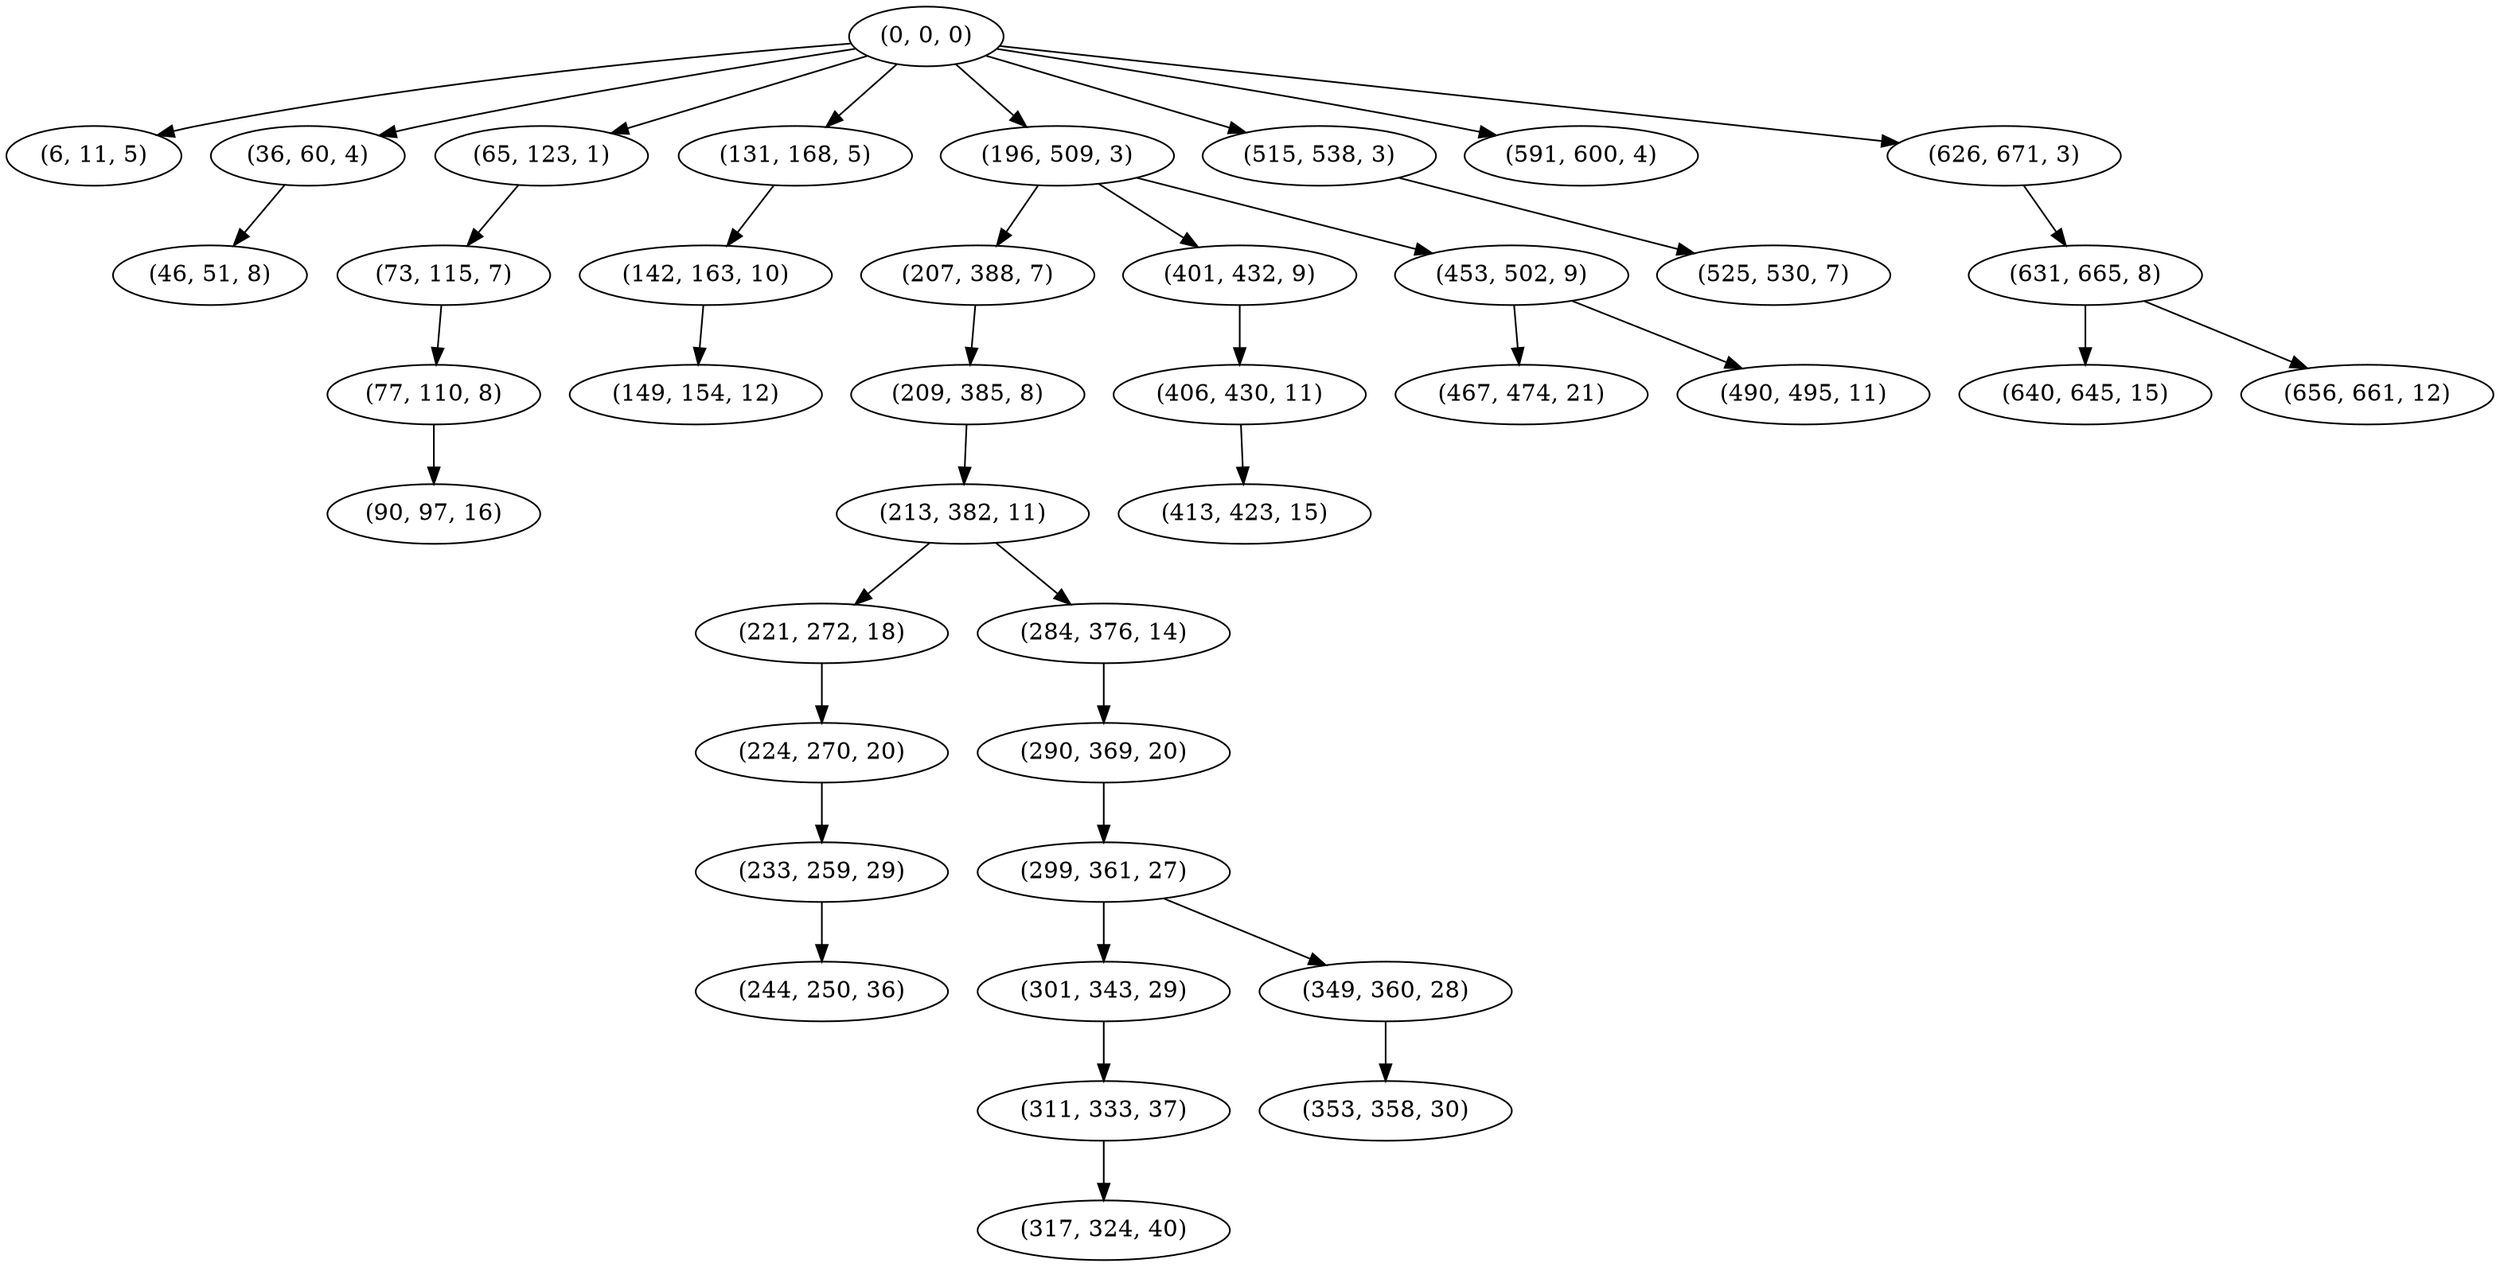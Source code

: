 digraph tree {
    "(0, 0, 0)";
    "(6, 11, 5)";
    "(36, 60, 4)";
    "(46, 51, 8)";
    "(65, 123, 1)";
    "(73, 115, 7)";
    "(77, 110, 8)";
    "(90, 97, 16)";
    "(131, 168, 5)";
    "(142, 163, 10)";
    "(149, 154, 12)";
    "(196, 509, 3)";
    "(207, 388, 7)";
    "(209, 385, 8)";
    "(213, 382, 11)";
    "(221, 272, 18)";
    "(224, 270, 20)";
    "(233, 259, 29)";
    "(244, 250, 36)";
    "(284, 376, 14)";
    "(290, 369, 20)";
    "(299, 361, 27)";
    "(301, 343, 29)";
    "(311, 333, 37)";
    "(317, 324, 40)";
    "(349, 360, 28)";
    "(353, 358, 30)";
    "(401, 432, 9)";
    "(406, 430, 11)";
    "(413, 423, 15)";
    "(453, 502, 9)";
    "(467, 474, 21)";
    "(490, 495, 11)";
    "(515, 538, 3)";
    "(525, 530, 7)";
    "(591, 600, 4)";
    "(626, 671, 3)";
    "(631, 665, 8)";
    "(640, 645, 15)";
    "(656, 661, 12)";
    "(0, 0, 0)" -> "(6, 11, 5)";
    "(0, 0, 0)" -> "(36, 60, 4)";
    "(0, 0, 0)" -> "(65, 123, 1)";
    "(0, 0, 0)" -> "(131, 168, 5)";
    "(0, 0, 0)" -> "(196, 509, 3)";
    "(0, 0, 0)" -> "(515, 538, 3)";
    "(0, 0, 0)" -> "(591, 600, 4)";
    "(0, 0, 0)" -> "(626, 671, 3)";
    "(36, 60, 4)" -> "(46, 51, 8)";
    "(65, 123, 1)" -> "(73, 115, 7)";
    "(73, 115, 7)" -> "(77, 110, 8)";
    "(77, 110, 8)" -> "(90, 97, 16)";
    "(131, 168, 5)" -> "(142, 163, 10)";
    "(142, 163, 10)" -> "(149, 154, 12)";
    "(196, 509, 3)" -> "(207, 388, 7)";
    "(196, 509, 3)" -> "(401, 432, 9)";
    "(196, 509, 3)" -> "(453, 502, 9)";
    "(207, 388, 7)" -> "(209, 385, 8)";
    "(209, 385, 8)" -> "(213, 382, 11)";
    "(213, 382, 11)" -> "(221, 272, 18)";
    "(213, 382, 11)" -> "(284, 376, 14)";
    "(221, 272, 18)" -> "(224, 270, 20)";
    "(224, 270, 20)" -> "(233, 259, 29)";
    "(233, 259, 29)" -> "(244, 250, 36)";
    "(284, 376, 14)" -> "(290, 369, 20)";
    "(290, 369, 20)" -> "(299, 361, 27)";
    "(299, 361, 27)" -> "(301, 343, 29)";
    "(299, 361, 27)" -> "(349, 360, 28)";
    "(301, 343, 29)" -> "(311, 333, 37)";
    "(311, 333, 37)" -> "(317, 324, 40)";
    "(349, 360, 28)" -> "(353, 358, 30)";
    "(401, 432, 9)" -> "(406, 430, 11)";
    "(406, 430, 11)" -> "(413, 423, 15)";
    "(453, 502, 9)" -> "(467, 474, 21)";
    "(453, 502, 9)" -> "(490, 495, 11)";
    "(515, 538, 3)" -> "(525, 530, 7)";
    "(626, 671, 3)" -> "(631, 665, 8)";
    "(631, 665, 8)" -> "(640, 645, 15)";
    "(631, 665, 8)" -> "(656, 661, 12)";
}
